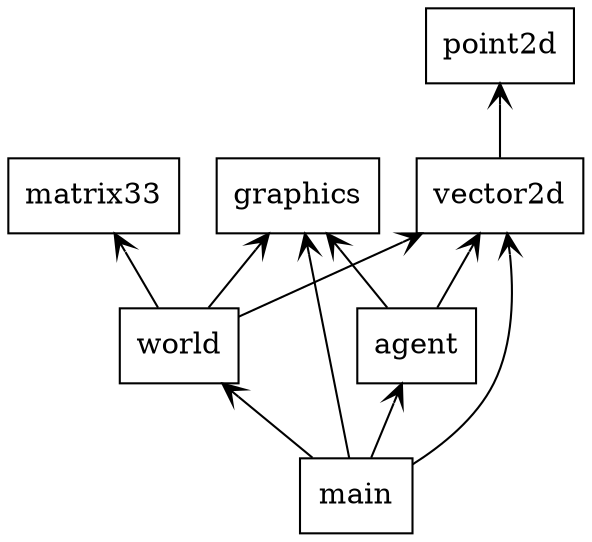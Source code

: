 digraph "packages" {
charset="utf-8"
rankdir=BT
"0" [label="agent", shape="box"];
"1" [label="graphics", shape="box"];
"2" [label="main", shape="box"];
"3" [label="matrix33", shape="box"];
"4" [label="point2d", shape="box"];
"5" [label="vector2d", shape="box"];
"6" [label="world", shape="box"];
"0" -> "1" [arrowhead="open", arrowtail="none"];
"0" -> "5" [arrowhead="open", arrowtail="none"];
"2" -> "0" [arrowhead="open", arrowtail="none"];
"2" -> "1" [arrowhead="open", arrowtail="none"];
"2" -> "5" [arrowhead="open", arrowtail="none"];
"2" -> "6" [arrowhead="open", arrowtail="none"];
"5" -> "4" [arrowhead="open", arrowtail="none"];
"6" -> "1" [arrowhead="open", arrowtail="none"];
"6" -> "3" [arrowhead="open", arrowtail="none"];
"6" -> "5" [arrowhead="open", arrowtail="none"];
}
